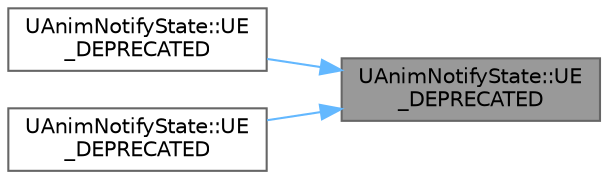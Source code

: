 digraph "UAnimNotifyState::UE_DEPRECATED"
{
 // INTERACTIVE_SVG=YES
 // LATEX_PDF_SIZE
  bgcolor="transparent";
  edge [fontname=Helvetica,fontsize=10,labelfontname=Helvetica,labelfontsize=10];
  node [fontname=Helvetica,fontsize=10,shape=box,height=0.2,width=0.4];
  rankdir="RL";
  Node1 [id="Node000001",label="UAnimNotifyState::UE\l_DEPRECATED",height=0.2,width=0.4,color="gray40", fillcolor="grey60", style="filled", fontcolor="black",tooltip=" "];
  Node1 -> Node2 [id="edge1_Node000001_Node000002",dir="back",color="steelblue1",style="solid",tooltip=" "];
  Node2 [id="Node000002",label="UAnimNotifyState::UE\l_DEPRECATED",height=0.2,width=0.4,color="grey40", fillcolor="white", style="filled",URL="$d1/db4/classUAnimNotifyState.html#a5824fd2bdc28e34cc9e972d5cb796263",tooltip=" "];
  Node1 -> Node3 [id="edge2_Node000001_Node000003",dir="back",color="steelblue1",style="solid",tooltip=" "];
  Node3 [id="Node000003",label="UAnimNotifyState::UE\l_DEPRECATED",height=0.2,width=0.4,color="grey40", fillcolor="white", style="filled",URL="$d1/db4/classUAnimNotifyState.html#a944339e763bc89247547f23ec8f4d26e",tooltip=" "];
}
